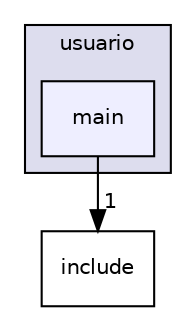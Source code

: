 digraph "usuario/main" {
  compound=true
  node [ fontsize="10", fontname="Helvetica"];
  edge [ labelfontsize="10", labelfontname="Helvetica"];
  subgraph clusterdir_f3fb239c059543fd9812276f46cd2ab7 {
    graph [ bgcolor="#ddddee", pencolor="black", label="usuario" fontname="Helvetica", fontsize="10", URL="dir_f3fb239c059543fd9812276f46cd2ab7.html"]
  dir_9deb780847e1833638201288b04c70f6 [shape=box, label="main", style="filled", fillcolor="#eeeeff", pencolor="black", URL="dir_9deb780847e1833638201288b04c70f6.html"];
  }
  dir_b8d8a4e2100008052f1ed16e846034b8 [shape=box label="include" URL="dir_b8d8a4e2100008052f1ed16e846034b8.html"];
  dir_9deb780847e1833638201288b04c70f6->dir_b8d8a4e2100008052f1ed16e846034b8 [headlabel="1", labeldistance=1.5 headhref="dir_000002_000001.html"];
}

